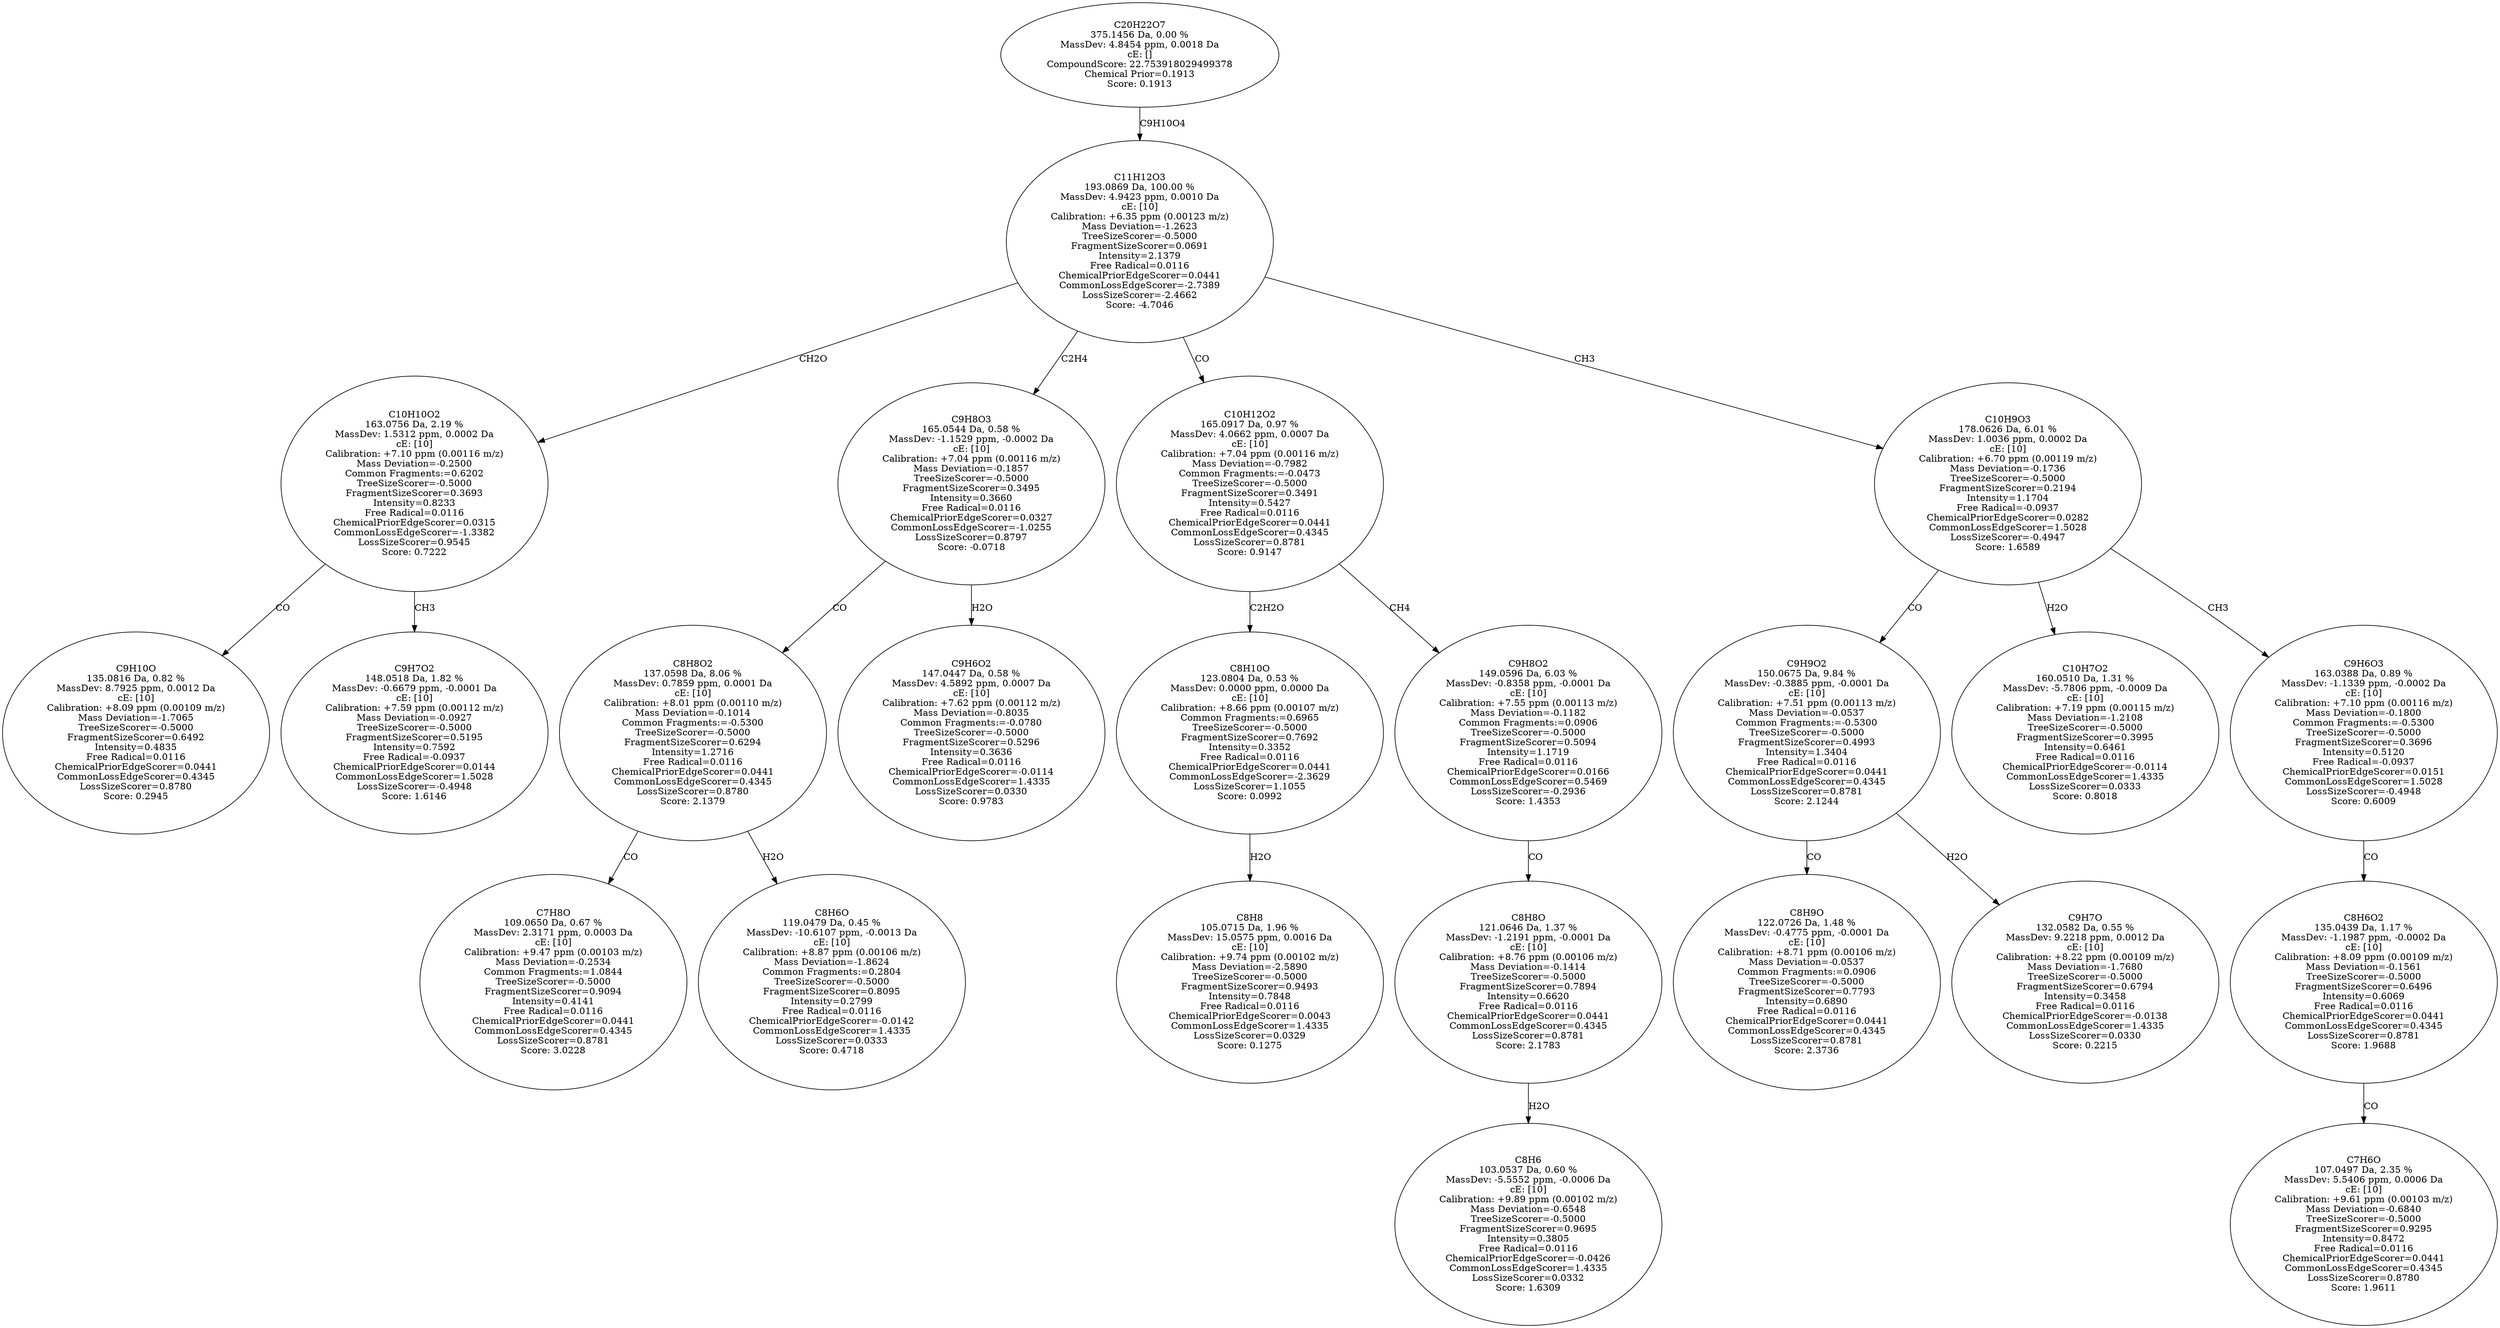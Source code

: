 strict digraph {
v1 [label="C9H10O\n135.0816 Da, 0.82 %\nMassDev: 8.7925 ppm, 0.0012 Da\ncE: [10]\nCalibration: +8.09 ppm (0.00109 m/z)\nMass Deviation=-1.7065\nTreeSizeScorer=-0.5000\nFragmentSizeScorer=0.6492\nIntensity=0.4835\nFree Radical=0.0116\nChemicalPriorEdgeScorer=0.0441\nCommonLossEdgeScorer=0.4345\nLossSizeScorer=0.8780\nScore: 0.2945"];
v2 [label="C9H7O2\n148.0518 Da, 1.82 %\nMassDev: -0.6679 ppm, -0.0001 Da\ncE: [10]\nCalibration: +7.59 ppm (0.00112 m/z)\nMass Deviation=-0.0927\nTreeSizeScorer=-0.5000\nFragmentSizeScorer=0.5195\nIntensity=0.7592\nFree Radical=-0.0937\nChemicalPriorEdgeScorer=0.0144\nCommonLossEdgeScorer=1.5028\nLossSizeScorer=-0.4948\nScore: 1.6146"];
v3 [label="C10H10O2\n163.0756 Da, 2.19 %\nMassDev: 1.5312 ppm, 0.0002 Da\ncE: [10]\nCalibration: +7.10 ppm (0.00116 m/z)\nMass Deviation=-0.2500\nCommon Fragments:=0.6202\nTreeSizeScorer=-0.5000\nFragmentSizeScorer=0.3693\nIntensity=0.8233\nFree Radical=0.0116\nChemicalPriorEdgeScorer=0.0315\nCommonLossEdgeScorer=-1.3382\nLossSizeScorer=0.9545\nScore: 0.7222"];
v4 [label="C7H8O\n109.0650 Da, 0.67 %\nMassDev: 2.3171 ppm, 0.0003 Da\ncE: [10]\nCalibration: +9.47 ppm (0.00103 m/z)\nMass Deviation=-0.2534\nCommon Fragments:=1.0844\nTreeSizeScorer=-0.5000\nFragmentSizeScorer=0.9094\nIntensity=0.4141\nFree Radical=0.0116\nChemicalPriorEdgeScorer=0.0441\nCommonLossEdgeScorer=0.4345\nLossSizeScorer=0.8781\nScore: 3.0228"];
v5 [label="C8H6O\n119.0479 Da, 0.45 %\nMassDev: -10.6107 ppm, -0.0013 Da\ncE: [10]\nCalibration: +8.87 ppm (0.00106 m/z)\nMass Deviation=-1.8624\nCommon Fragments:=0.2804\nTreeSizeScorer=-0.5000\nFragmentSizeScorer=0.8095\nIntensity=0.2799\nFree Radical=0.0116\nChemicalPriorEdgeScorer=-0.0142\nCommonLossEdgeScorer=1.4335\nLossSizeScorer=0.0333\nScore: 0.4718"];
v6 [label="C8H8O2\n137.0598 Da, 8.06 %\nMassDev: 0.7859 ppm, 0.0001 Da\ncE: [10]\nCalibration: +8.01 ppm (0.00110 m/z)\nMass Deviation=-0.1014\nCommon Fragments:=-0.5300\nTreeSizeScorer=-0.5000\nFragmentSizeScorer=0.6294\nIntensity=1.2716\nFree Radical=0.0116\nChemicalPriorEdgeScorer=0.0441\nCommonLossEdgeScorer=0.4345\nLossSizeScorer=0.8780\nScore: 2.1379"];
v7 [label="C9H6O2\n147.0447 Da, 0.58 %\nMassDev: 4.5892 ppm, 0.0007 Da\ncE: [10]\nCalibration: +7.62 ppm (0.00112 m/z)\nMass Deviation=-0.8035\nCommon Fragments:=-0.0780\nTreeSizeScorer=-0.5000\nFragmentSizeScorer=0.5296\nIntensity=0.3636\nFree Radical=0.0116\nChemicalPriorEdgeScorer=-0.0114\nCommonLossEdgeScorer=1.4335\nLossSizeScorer=0.0330\nScore: 0.9783"];
v8 [label="C9H8O3\n165.0544 Da, 0.58 %\nMassDev: -1.1529 ppm, -0.0002 Da\ncE: [10]\nCalibration: +7.04 ppm (0.00116 m/z)\nMass Deviation=-0.1857\nTreeSizeScorer=-0.5000\nFragmentSizeScorer=0.3495\nIntensity=0.3660\nFree Radical=0.0116\nChemicalPriorEdgeScorer=0.0327\nCommonLossEdgeScorer=-1.0255\nLossSizeScorer=0.8797\nScore: -0.0718"];
v9 [label="C8H8\n105.0715 Da, 1.96 %\nMassDev: 15.0575 ppm, 0.0016 Da\ncE: [10]\nCalibration: +9.74 ppm (0.00102 m/z)\nMass Deviation=-2.5890\nTreeSizeScorer=-0.5000\nFragmentSizeScorer=0.9493\nIntensity=0.7848\nFree Radical=0.0116\nChemicalPriorEdgeScorer=0.0043\nCommonLossEdgeScorer=1.4335\nLossSizeScorer=0.0329\nScore: 0.1275"];
v10 [label="C8H10O\n123.0804 Da, 0.53 %\nMassDev: 0.0000 ppm, 0.0000 Da\ncE: [10]\nCalibration: +8.66 ppm (0.00107 m/z)\nCommon Fragments:=0.6965\nTreeSizeScorer=-0.5000\nFragmentSizeScorer=0.7692\nIntensity=0.3352\nFree Radical=0.0116\nChemicalPriorEdgeScorer=0.0441\nCommonLossEdgeScorer=-2.3629\nLossSizeScorer=1.1055\nScore: 0.0992"];
v11 [label="C8H6\n103.0537 Da, 0.60 %\nMassDev: -5.5552 ppm, -0.0006 Da\ncE: [10]\nCalibration: +9.89 ppm (0.00102 m/z)\nMass Deviation=-0.6548\nTreeSizeScorer=-0.5000\nFragmentSizeScorer=0.9695\nIntensity=0.3805\nFree Radical=0.0116\nChemicalPriorEdgeScorer=-0.0426\nCommonLossEdgeScorer=1.4335\nLossSizeScorer=0.0332\nScore: 1.6309"];
v12 [label="C8H8O\n121.0646 Da, 1.37 %\nMassDev: -1.2191 ppm, -0.0001 Da\ncE: [10]\nCalibration: +8.76 ppm (0.00106 m/z)\nMass Deviation=-0.1414\nTreeSizeScorer=-0.5000\nFragmentSizeScorer=0.7894\nIntensity=0.6620\nFree Radical=0.0116\nChemicalPriorEdgeScorer=0.0441\nCommonLossEdgeScorer=0.4345\nLossSizeScorer=0.8781\nScore: 2.1783"];
v13 [label="C9H8O2\n149.0596 Da, 6.03 %\nMassDev: -0.8358 ppm, -0.0001 Da\ncE: [10]\nCalibration: +7.55 ppm (0.00113 m/z)\nMass Deviation=-0.1182\nCommon Fragments:=0.0906\nTreeSizeScorer=-0.5000\nFragmentSizeScorer=0.5094\nIntensity=1.1719\nFree Radical=0.0116\nChemicalPriorEdgeScorer=0.0166\nCommonLossEdgeScorer=0.5469\nLossSizeScorer=-0.2936\nScore: 1.4353"];
v14 [label="C10H12O2\n165.0917 Da, 0.97 %\nMassDev: 4.0662 ppm, 0.0007 Da\ncE: [10]\nCalibration: +7.04 ppm (0.00116 m/z)\nMass Deviation=-0.7982\nCommon Fragments:=-0.0473\nTreeSizeScorer=-0.5000\nFragmentSizeScorer=0.3491\nIntensity=0.5427\nFree Radical=0.0116\nChemicalPriorEdgeScorer=0.0441\nCommonLossEdgeScorer=0.4345\nLossSizeScorer=0.8781\nScore: 0.9147"];
v15 [label="C8H9O\n122.0726 Da, 1.48 %\nMassDev: -0.4775 ppm, -0.0001 Da\ncE: [10]\nCalibration: +8.71 ppm (0.00106 m/z)\nMass Deviation=-0.0537\nCommon Fragments:=0.0906\nTreeSizeScorer=-0.5000\nFragmentSizeScorer=0.7793\nIntensity=0.6890\nFree Radical=0.0116\nChemicalPriorEdgeScorer=0.0441\nCommonLossEdgeScorer=0.4345\nLossSizeScorer=0.8781\nScore: 2.3736"];
v16 [label="C9H7O\n132.0582 Da, 0.55 %\nMassDev: 9.2218 ppm, 0.0012 Da\ncE: [10]\nCalibration: +8.22 ppm (0.00109 m/z)\nMass Deviation=-1.7680\nTreeSizeScorer=-0.5000\nFragmentSizeScorer=0.6794\nIntensity=0.3458\nFree Radical=0.0116\nChemicalPriorEdgeScorer=-0.0138\nCommonLossEdgeScorer=1.4335\nLossSizeScorer=0.0330\nScore: 0.2215"];
v17 [label="C9H9O2\n150.0675 Da, 9.84 %\nMassDev: -0.3885 ppm, -0.0001 Da\ncE: [10]\nCalibration: +7.51 ppm (0.00113 m/z)\nMass Deviation=-0.0537\nCommon Fragments:=-0.5300\nTreeSizeScorer=-0.5000\nFragmentSizeScorer=0.4993\nIntensity=1.3404\nFree Radical=0.0116\nChemicalPriorEdgeScorer=0.0441\nCommonLossEdgeScorer=0.4345\nLossSizeScorer=0.8781\nScore: 2.1244"];
v18 [label="C10H7O2\n160.0510 Da, 1.31 %\nMassDev: -5.7806 ppm, -0.0009 Da\ncE: [10]\nCalibration: +7.19 ppm (0.00115 m/z)\nMass Deviation=-1.2108\nTreeSizeScorer=-0.5000\nFragmentSizeScorer=0.3995\nIntensity=0.6461\nFree Radical=0.0116\nChemicalPriorEdgeScorer=-0.0114\nCommonLossEdgeScorer=1.4335\nLossSizeScorer=0.0333\nScore: 0.8018"];
v19 [label="C7H6O\n107.0497 Da, 2.35 %\nMassDev: 5.5406 ppm, 0.0006 Da\ncE: [10]\nCalibration: +9.61 ppm (0.00103 m/z)\nMass Deviation=-0.6840\nTreeSizeScorer=-0.5000\nFragmentSizeScorer=0.9295\nIntensity=0.8472\nFree Radical=0.0116\nChemicalPriorEdgeScorer=0.0441\nCommonLossEdgeScorer=0.4345\nLossSizeScorer=0.8780\nScore: 1.9611"];
v20 [label="C8H6O2\n135.0439 Da, 1.17 %\nMassDev: -1.1987 ppm, -0.0002 Da\ncE: [10]\nCalibration: +8.09 ppm (0.00109 m/z)\nMass Deviation=-0.1561\nTreeSizeScorer=-0.5000\nFragmentSizeScorer=0.6496\nIntensity=0.6069\nFree Radical=0.0116\nChemicalPriorEdgeScorer=0.0441\nCommonLossEdgeScorer=0.4345\nLossSizeScorer=0.8781\nScore: 1.9688"];
v21 [label="C9H6O3\n163.0388 Da, 0.89 %\nMassDev: -1.1339 ppm, -0.0002 Da\ncE: [10]\nCalibration: +7.10 ppm (0.00116 m/z)\nMass Deviation=-0.1800\nCommon Fragments:=-0.5300\nTreeSizeScorer=-0.5000\nFragmentSizeScorer=0.3696\nIntensity=0.5120\nFree Radical=-0.0937\nChemicalPriorEdgeScorer=0.0151\nCommonLossEdgeScorer=1.5028\nLossSizeScorer=-0.4948\nScore: 0.6009"];
v22 [label="C10H9O3\n178.0626 Da, 6.01 %\nMassDev: 1.0036 ppm, 0.0002 Da\ncE: [10]\nCalibration: +6.70 ppm (0.00119 m/z)\nMass Deviation=-0.1736\nTreeSizeScorer=-0.5000\nFragmentSizeScorer=0.2194\nIntensity=1.1704\nFree Radical=-0.0937\nChemicalPriorEdgeScorer=0.0282\nCommonLossEdgeScorer=1.5028\nLossSizeScorer=-0.4947\nScore: 1.6589"];
v23 [label="C11H12O3\n193.0869 Da, 100.00 %\nMassDev: 4.9423 ppm, 0.0010 Da\ncE: [10]\nCalibration: +6.35 ppm (0.00123 m/z)\nMass Deviation=-1.2623\nTreeSizeScorer=-0.5000\nFragmentSizeScorer=0.0691\nIntensity=2.1379\nFree Radical=0.0116\nChemicalPriorEdgeScorer=0.0441\nCommonLossEdgeScorer=-2.7389\nLossSizeScorer=-2.4662\nScore: -4.7046"];
v24 [label="C20H22O7\n375.1456 Da, 0.00 %\nMassDev: 4.8454 ppm, 0.0018 Da\ncE: []\nCompoundScore: 22.753918029499378\nChemical Prior=0.1913\nScore: 0.1913"];
v3 -> v1 [label="CO"];
v3 -> v2 [label="CH3"];
v23 -> v3 [label="CH2O"];
v6 -> v4 [label="CO"];
v6 -> v5 [label="H2O"];
v8 -> v6 [label="CO"];
v8 -> v7 [label="H2O"];
v23 -> v8 [label="C2H4"];
v10 -> v9 [label="H2O"];
v14 -> v10 [label="C2H2O"];
v12 -> v11 [label="H2O"];
v13 -> v12 [label="CO"];
v14 -> v13 [label="CH4"];
v23 -> v14 [label="CO"];
v17 -> v15 [label="CO"];
v17 -> v16 [label="H2O"];
v22 -> v17 [label="CO"];
v22 -> v18 [label="H2O"];
v20 -> v19 [label="CO"];
v21 -> v20 [label="CO"];
v22 -> v21 [label="CH3"];
v23 -> v22 [label="CH3"];
v24 -> v23 [label="C9H10O4"];
}